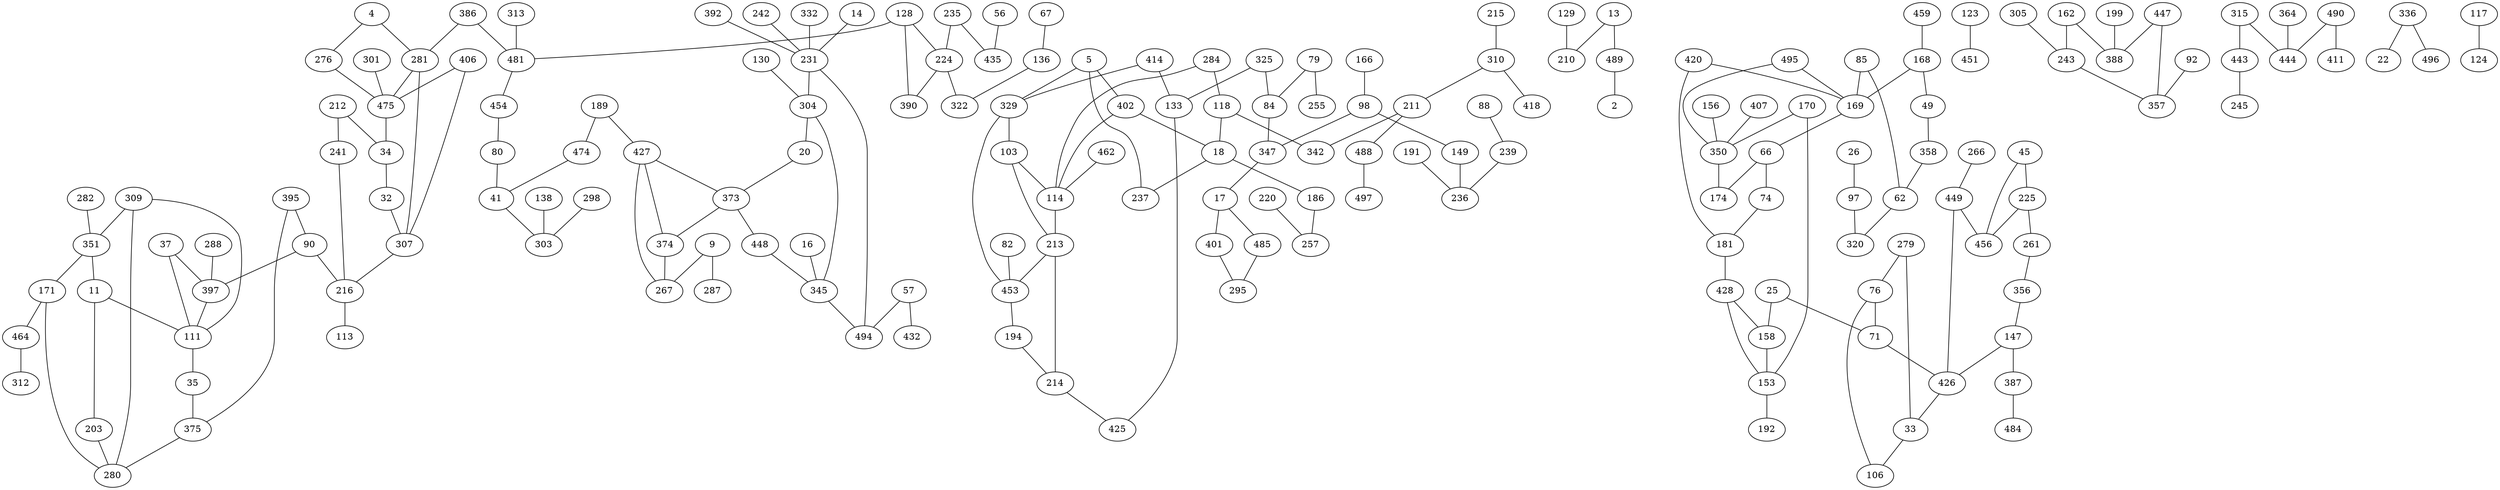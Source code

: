 strict graph G {
4 -- 281;
5 -- 329;
9 -- 267;
11 -- 111;
13 -- 210;
14 -- 231;
17 -- 401;
17 -- 485;
18 -- 237;
20 -- 373;
25 -- 158;
32 -- 307;
33 -- 106;
34 -- 32;
35 -- 375;
37 -- 397;
41 -- 303;
45 -- 456;
49 -- 358;
56 -- 435;
57 -- 432;
62 -- 320;
66 -- 74;
66 -- 174;
67 -- 136;
71 -- 426;
74 -- 66;
76 -- 71;
79 -- 255;
80 -- 41;
84 -- 347;
85 -- 62;
88 -- 239;
90 -- 397;
97 -- 320;
98 -- 149;
103 -- 114;
111 -- 35;
114 -- 213;
118 -- 342;
123 -- 451;
128 -- 224;
129 -- 210;
133 -- 425;
136 -- 322;
138 -- 303;
147 -- 387;
149 -- 236;
153 -- 192;
158 -- 153;
162 -- 243;
168 -- 49;
169 -- 66;
170 -- 350;
171 -- 280;
174 -- 66;
181 -- 428;
186 -- 257;
189 -- 427;
199 -- 388;
203 -- 280;
210 -- 13;
211 -- 342;
212 -- 241;
213 -- 453;
214 -- 425;
215 -- 310;
216 -- 113;
220 -- 257;
224 -- 390;
225 -- 456;
231 -- 494;
235 -- 435;
236 -- 149;
237 -- 5;
239 -- 236;
241 -- 212;
243 -- 162;
255 -- 79;
257 -- 220;
261 -- 356;
267 -- 427;
279 -- 33;
279 -- 76;
280 -- 203;
281 -- 4;
281 -- 475;
284 -- 114;
288 -- 397;
298 -- 303;
301 -- 475;
303 -- 41;
304 -- 20;
305 -- 243;
307 -- 216;
309 -- 280;
309 -- 351;
310 -- 418;
315 -- 444;
320 -- 97;
322 -- 136;
325 -- 133;
329 -- 103;
336 -- 22;
342 -- 118;
345 -- 494;
347 -- 17;
350 -- 174;
351 -- 171;
356 -- 147;
358 -- 62;
364 -- 444;
373 -- 448;
374 -- 267;
375 -- 280;
386 -- 481;
387 -- 484;
390 -- 224;
392 -- 231;
395 -- 375;
397 -- 111;
401 -- 17;
402 -- 18;
406 -- 307;
414 -- 133;
418 -- 310;
420 -- 169;
425 -- 214;
426 -- 33;
427 -- 374;
428 -- 153;
428 -- 158;
432 -- 57;
443 -- 245;
444 -- 315;
447 -- 357;
448 -- 373;
449 -- 456;
453 -- 194;
454 -- 80;
456 -- 449;
462 -- 114;
464 -- 312;
474 -- 41;
475 -- 281;
481 -- 454;
485 -- 295;
488 -- 497;
489 -- 2;
490 -- 411;
494 -- 231;
495 -- 350;
497 -- 488;
2 -- 489;
4 -- 276;
5 -- 237;
5 -- 402;
9 -- 287;
11 -- 203;
13 -- 489;
16 -- 345;
17 -- 347;
18 -- 186;
20 -- 304;
22 -- 336;
25 -- 71;
26 -- 97;
32 -- 34;
33 -- 426;
35 -- 111;
37 -- 111;
41 -- 474;
45 -- 225;
49 -- 168;
57 -- 494;
62 -- 85;
66 -- 169;
71 -- 25;
74 -- 181;
76 -- 106;
79 -- 84;
80 -- 454;
82 -- 453;
84 -- 79;
85 -- 169;
90 -- 216;
92 -- 357;
97 -- 26;
98 -- 347;
103 -- 329;
106 -- 76;
111 -- 397;
113 -- 216;
114 -- 462;
117 -- 124;
118 -- 18;
124 -- 117;
128 -- 481;
130 -- 304;
133 -- 414;
147 -- 426;
149 -- 98;
153 -- 158;
156 -- 350;
158 -- 25;
162 -- 388;
166 -- 98;
168 -- 169;
169 -- 168;
170 -- 153;
171 -- 464;
174 -- 350;
181 -- 74;
186 -- 18;
189 -- 474;
191 -- 236;
192 -- 153;
194 -- 214;
203 -- 11;
210 -- 129;
211 -- 488;
212 -- 34;
213 -- 103;
214 -- 213;
216 -- 307;
224 -- 322;
225 -- 261;
231 -- 304;
235 -- 224;
236 -- 191;
236 -- 239;
237 -- 18;
239 -- 88;
241 -- 216;
242 -- 231;
243 -- 357;
245 -- 443;
257 -- 186;
266 -- 449;
267 -- 9;
276 -- 475;
280 -- 171;
281 -- 307;
282 -- 351;
284 -- 118;
287 -- 9;
295 -- 485;
303 -- 138;
304 -- 345;
307 -- 281;
309 -- 111;
310 -- 211;
312 -- 464;
313 -- 481;
315 -- 443;
320 -- 62;
322 -- 224;
325 -- 84;
329 -- 453;
332 -- 231;
336 -- 496;
342 -- 211;
345 -- 304;
347 -- 84;
350 -- 170;
351 -- 11;
356 -- 261;
357 -- 243;
373 -- 374;
374 -- 427;
375 -- 35;
386 -- 281;
387 -- 147;
388 -- 162;
390 -- 128;
395 -- 90;
397 -- 90;
401 -- 295;
402 -- 114;
406 -- 475;
407 -- 350;
411 -- 490;
414 -- 329;
420 -- 181;
426 -- 147;
427 -- 373;
428 -- 181;
435 -- 56;
444 -- 364;
447 -- 388;
448 -- 345;
449 -- 426;
451 -- 123;
453 -- 213;
454 -- 481;
456 -- 45;
459 -- 168;
474 -- 189;
475 -- 34;
475 -- 276;
481 -- 128;
484 -- 387;
485 -- 17;
488 -- 211;
489 -- 13;
490 -- 444;
494 -- 57;
495 -- 169;
496 -- 336;
}
